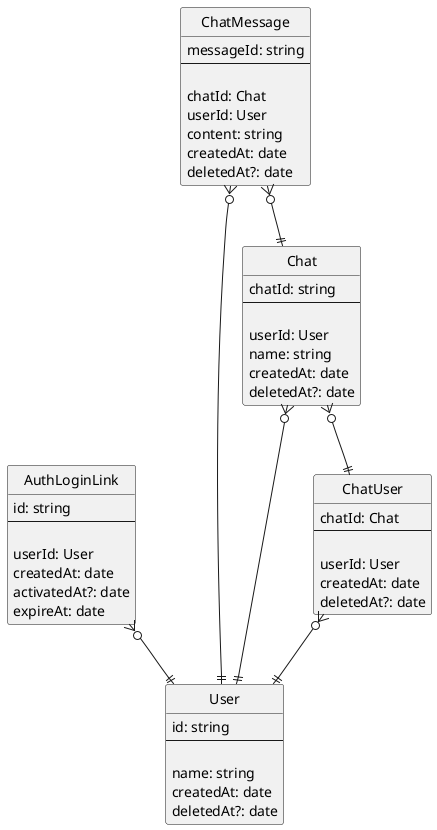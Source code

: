 @startuml

' hide "E" circle
hide circle

' straight arrows
' skinparam linetype ortho
entity User {
  id: string
  --

  name: string
  createdAt: date
  deletedAt?: date
}

entity AuthLoginLink {
  id: string
  --

  userId: User
  createdAt: date
  activatedAt?: date
  expireAt: date
}
AuthLoginLink }o--|| User

entity Chat {
  chatId: string
  --

  userId: User
  name: string
  createdAt: date
  deletedAt?: date
}
Chat }o--|| User

entity ChatUser {
  chatId: Chat
  --

  userId: User
  createdAt: date
  deletedAt?: date
}
ChatUser }o--|| User
Chat }o--|| ChatUser

entity ChatMessage {
  messageId: string
  --

  chatId: Chat
  userId: User
  content: string
  createdAt: date
  deletedAt?: date
}
ChatMessage }o--|| User
ChatMessage }o--|| Chat

@enduml